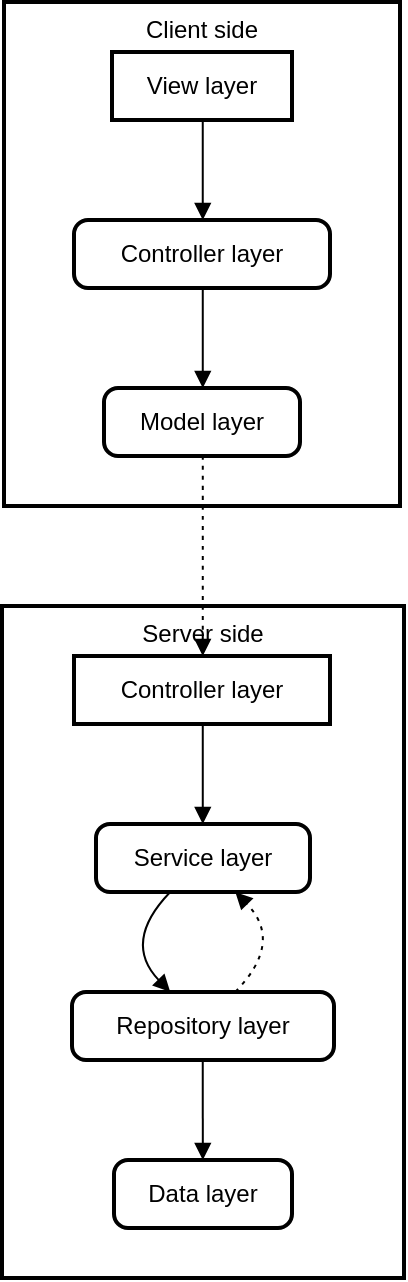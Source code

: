 <mxfile version="24.5.2" type="github">
  <diagram name="Page-1" id="HPQxDtcRFGuKZIN4-sWj">
    <mxGraphModel>
      <root>
        <mxCell id="0" />
        <mxCell id="1" parent="0" />
        <mxCell id="2" value="Server side" style="whiteSpace=wrap;strokeWidth=2;verticalAlign=top;" vertex="1" parent="1">
          <mxGeometry y="302" width="201" height="336" as="geometry" />
        </mxCell>
        <mxCell id="3" value="Service layer" style="rounded=1;absoluteArcSize=1;arcSize=14;whiteSpace=wrap;strokeWidth=2;" vertex="1" parent="1">
          <mxGeometry x="47" y="411" width="107" height="34" as="geometry" />
        </mxCell>
        <mxCell id="4" value="Controller layer" style="whiteSpace=wrap;strokeWidth=2;" vertex="1" parent="1">
          <mxGeometry x="36" y="327" width="128" height="34" as="geometry" />
        </mxCell>
        <mxCell id="5" value="Repository layer" style="rounded=1;absoluteArcSize=1;arcSize=14;whiteSpace=wrap;strokeWidth=2;" vertex="1" parent="1">
          <mxGeometry x="35" y="495" width="131" height="34" as="geometry" />
        </mxCell>
        <mxCell id="6" value="Data layer" style="rounded=1;absoluteArcSize=1;arcSize=14;whiteSpace=wrap;strokeWidth=2;" vertex="1" parent="1">
          <mxGeometry x="56" y="579" width="89" height="34" as="geometry" />
        </mxCell>
        <mxCell id="7" value="Client side" style="whiteSpace=wrap;strokeWidth=2;verticalAlign=top;" vertex="1" parent="1">
          <mxGeometry x="1" width="198" height="252" as="geometry" />
        </mxCell>
        <mxCell id="8" value="Controller layer" style="rounded=1;absoluteArcSize=1;arcSize=14;whiteSpace=wrap;strokeWidth=2;" vertex="1" parent="1">
          <mxGeometry x="36" y="109" width="128" height="34" as="geometry" />
        </mxCell>
        <mxCell id="9" value="View layer" style="whiteSpace=wrap;strokeWidth=2;" vertex="1" parent="1">
          <mxGeometry x="55" y="25" width="90" height="34" as="geometry" />
        </mxCell>
        <mxCell id="10" value="Model layer" style="rounded=1;absoluteArcSize=1;arcSize=14;whiteSpace=wrap;strokeWidth=2;" vertex="1" parent="1">
          <mxGeometry x="51" y="193" width="98" height="34" as="geometry" />
        </mxCell>
        <mxCell id="11" value="" style="curved=1;startArrow=none;endArrow=block;exitX=0.504;exitY=1;entryX=0.503;entryY=0;" edge="1" parent="1" source="9" target="8">
          <mxGeometry relative="1" as="geometry">
            <Array as="points" />
          </mxGeometry>
        </mxCell>
        <mxCell id="12" value="" style="curved=1;startArrow=none;endArrow=block;exitX=0.503;exitY=1;entryX=0.504;entryY=0;" edge="1" parent="1" source="8" target="10">
          <mxGeometry relative="1" as="geometry">
            <Array as="points" />
          </mxGeometry>
        </mxCell>
        <mxCell id="13" value="" style="curved=1;startArrow=none;endArrow=block;exitX=0.503;exitY=1;entryX=0.499;entryY=0;" edge="1" parent="1" source="4" target="3">
          <mxGeometry relative="1" as="geometry">
            <Array as="points" />
          </mxGeometry>
        </mxCell>
        <mxCell id="14" value="" style="curved=1;startArrow=none;endArrow=block;exitX=0.347;exitY=1;entryX=0.375;entryY=0;" edge="1" parent="1" source="3" target="5">
          <mxGeometry relative="1" as="geometry">
            <Array as="points">
              <mxPoint x="60" y="470" />
            </Array>
          </mxGeometry>
        </mxCell>
        <mxCell id="15" value="" style="curved=1;startArrow=none;endArrow=block;exitX=0.499;exitY=1;entryX=0.499;entryY=0;" edge="1" parent="1" source="5" target="6">
          <mxGeometry relative="1" as="geometry">
            <Array as="points" />
          </mxGeometry>
        </mxCell>
        <mxCell id="16" value="" style="curved=1;dashed=1;dashPattern=2 3;startArrow=none;endArrow=block;exitX=0.504;exitY=1;entryX=0.503;entryY=0;" edge="1" parent="1" source="10" target="4">
          <mxGeometry relative="1" as="geometry">
            <Array as="points" />
          </mxGeometry>
        </mxCell>
        <mxCell id="17" value="" style="curved=1;dashed=1;dashPattern=2 3;startArrow=none;endArrow=block;exitX=0.623;exitY=0;entryX=0.651;entryY=1;" edge="1" parent="1" source="5" target="3">
          <mxGeometry relative="1" as="geometry">
            <Array as="points">
              <mxPoint x="141" y="470" />
            </Array>
          </mxGeometry>
        </mxCell>
      </root>
    </mxGraphModel>
  </diagram>
</mxfile>
